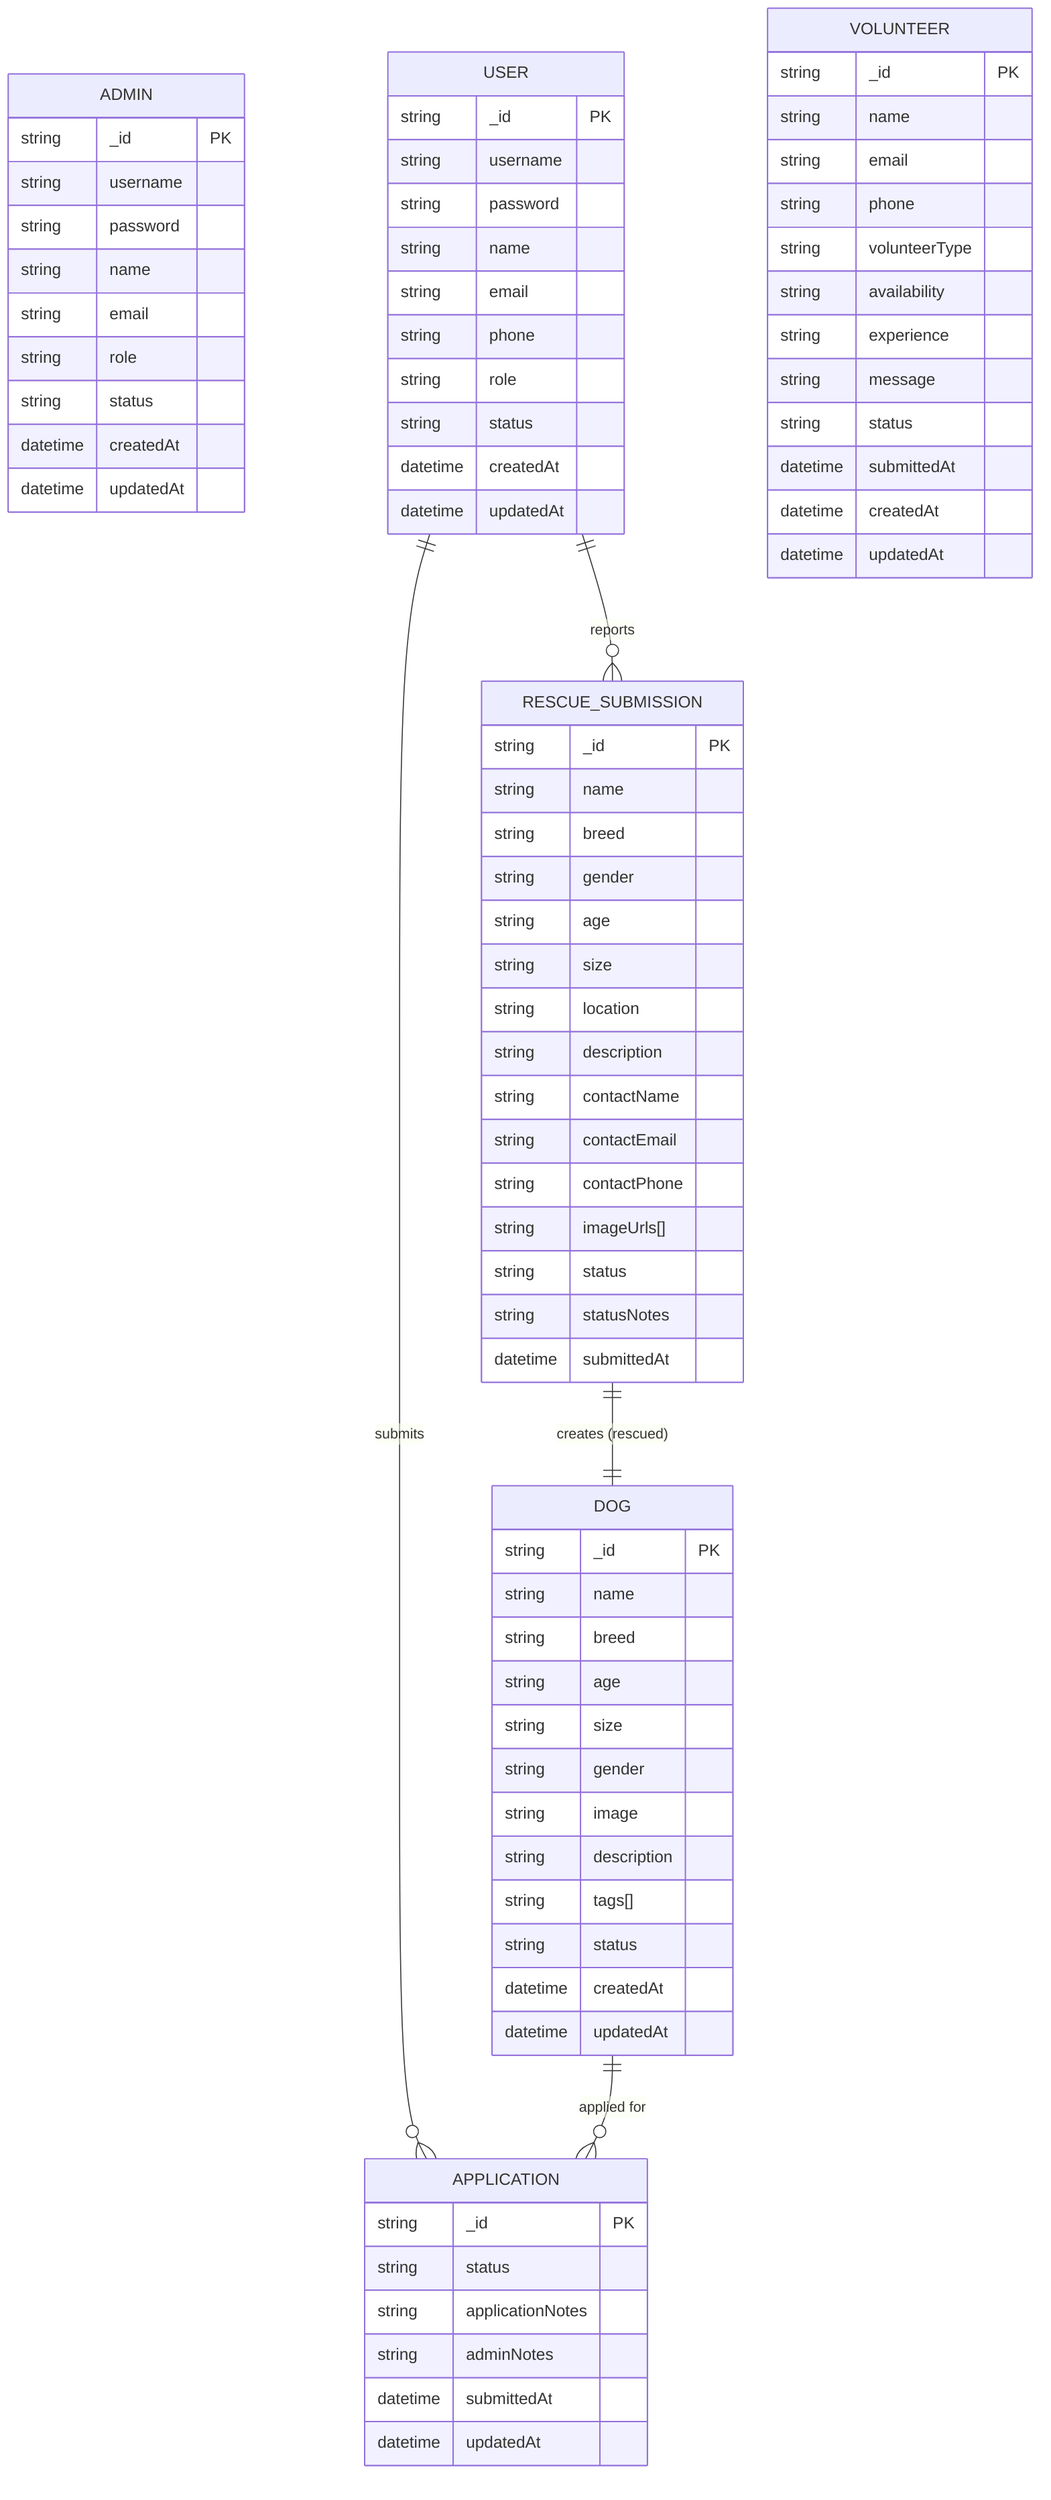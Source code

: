 %%{init: {"theme":"default"}}%%
erDiagram
    ADMIN {
        string _id PK
        string username
        string password
        string name
        string email
        string role
        string status
        datetime createdAt
        datetime updatedAt
    }
    USER {
        string _id PK
        string username
        string password
        string name
        string email
        string phone
        string role
        string status
        datetime createdAt
        datetime updatedAt
    }
    VOLUNTEER {
        string _id PK
        string name
        string email
        string phone
        string volunteerType
        string availability
        string experience
        string message
        string status
        datetime submittedAt
        datetime createdAt
        datetime updatedAt
    }
    RESCUE_SUBMISSION {
        string _id PK
        string name
        string breed
        string gender
        string age
        string size
        string location
        string description
        string contactName
        string contactEmail
        string contactPhone
        string imageUrls[]
        string status
        string statusNotes
        datetime submittedAt
    }
    DOG {
        string _id PK
        string name
        string breed
        string age
        string size
        string gender
        string image
        string description
        string tags[]
        string status
        datetime createdAt
        datetime updatedAt
    }
    APPLICATION {
        string _id PK
        string status
        string applicationNotes
        string adminNotes
        datetime submittedAt
        datetime updatedAt
    }

    USER ||--o{ APPLICATION : submits
    DOG  ||--o{ APPLICATION : "applied for"
    USER ||--o{ RESCUE_SUBMISSION : reports
    RESCUE_SUBMISSION ||--|| DOG : "creates (rescued)"